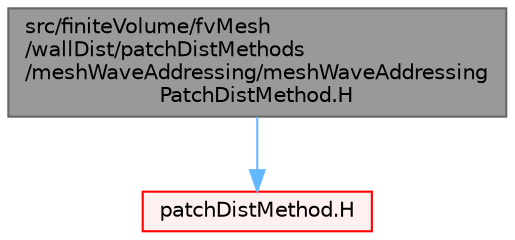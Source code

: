 digraph "src/finiteVolume/fvMesh/wallDist/patchDistMethods/meshWaveAddressing/meshWaveAddressingPatchDistMethod.H"
{
 // LATEX_PDF_SIZE
  bgcolor="transparent";
  edge [fontname=Helvetica,fontsize=10,labelfontname=Helvetica,labelfontsize=10];
  node [fontname=Helvetica,fontsize=10,shape=box,height=0.2,width=0.4];
  Node1 [id="Node000001",label="src/finiteVolume/fvMesh\l/wallDist/patchDistMethods\l/meshWaveAddressing/meshWaveAddressing\lPatchDistMethod.H",height=0.2,width=0.4,color="gray40", fillcolor="grey60", style="filled", fontcolor="black",tooltip=" "];
  Node1 -> Node2 [id="edge1_Node000001_Node000002",color="steelblue1",style="solid",tooltip=" "];
  Node2 [id="Node000002",label="patchDistMethod.H",height=0.2,width=0.4,color="red", fillcolor="#FFF0F0", style="filled",URL="$patchDistMethod_8H.html",tooltip=" "];
}
